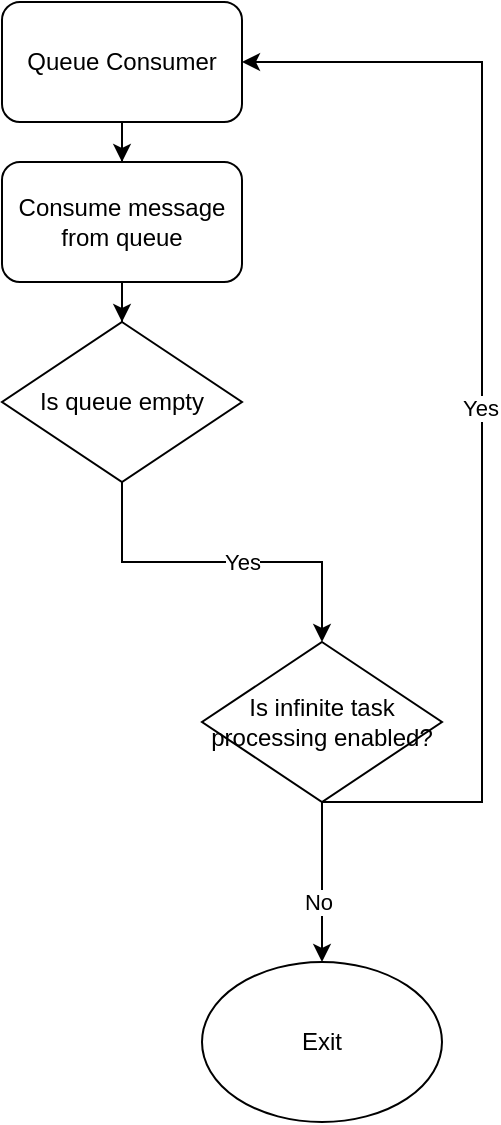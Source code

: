 <mxfile version="27.1.4">
  <diagram name="Page-1" id="APAhfjn8cSoEAcbPUG3s">
    <mxGraphModel dx="925" dy="555" grid="1" gridSize="10" guides="1" tooltips="1" connect="1" arrows="1" fold="1" page="1" pageScale="1" pageWidth="827" pageHeight="1169" math="0" shadow="0">
      <root>
        <mxCell id="0" />
        <mxCell id="1" parent="0" />
        <mxCell id="s0BPI6kT1dO3Of0_2QOO-3" style="edgeStyle=orthogonalEdgeStyle;rounded=0;orthogonalLoop=1;jettySize=auto;html=1;entryX=0.5;entryY=0;entryDx=0;entryDy=0;" edge="1" parent="1" source="s0BPI6kT1dO3Of0_2QOO-1" target="s0BPI6kT1dO3Of0_2QOO-2">
          <mxGeometry relative="1" as="geometry" />
        </mxCell>
        <mxCell id="s0BPI6kT1dO3Of0_2QOO-1" value="Queue Consumer" style="rounded=1;whiteSpace=wrap;html=1;" vertex="1" parent="1">
          <mxGeometry x="240" y="80" width="120" height="60" as="geometry" />
        </mxCell>
        <mxCell id="s0BPI6kT1dO3Of0_2QOO-20" style="edgeStyle=orthogonalEdgeStyle;rounded=0;orthogonalLoop=1;jettySize=auto;html=1;entryX=0.5;entryY=0;entryDx=0;entryDy=0;" edge="1" parent="1" source="s0BPI6kT1dO3Of0_2QOO-2" target="s0BPI6kT1dO3Of0_2QOO-5">
          <mxGeometry relative="1" as="geometry" />
        </mxCell>
        <mxCell id="s0BPI6kT1dO3Of0_2QOO-2" value="Consume message from queue" style="rounded=1;whiteSpace=wrap;html=1;" vertex="1" parent="1">
          <mxGeometry x="240" y="160" width="120" height="60" as="geometry" />
        </mxCell>
        <mxCell id="s0BPI6kT1dO3Of0_2QOO-13" style="edgeStyle=orthogonalEdgeStyle;rounded=0;orthogonalLoop=1;jettySize=auto;html=1;exitX=0.5;exitY=1;exitDx=0;exitDy=0;" edge="1" parent="1" source="s0BPI6kT1dO3Of0_2QOO-5" target="s0BPI6kT1dO3Of0_2QOO-7">
          <mxGeometry relative="1" as="geometry" />
        </mxCell>
        <mxCell id="s0BPI6kT1dO3Of0_2QOO-14" value="Yes" style="edgeLabel;html=1;align=center;verticalAlign=middle;resizable=0;points=[];" vertex="1" connectable="0" parent="s0BPI6kT1dO3Of0_2QOO-13">
          <mxGeometry x="0.109" relative="1" as="geometry">
            <mxPoint as="offset" />
          </mxGeometry>
        </mxCell>
        <mxCell id="s0BPI6kT1dO3Of0_2QOO-5" value="Is queue empty" style="rhombus;whiteSpace=wrap;html=1;" vertex="1" parent="1">
          <mxGeometry x="240" y="240" width="120" height="80" as="geometry" />
        </mxCell>
        <mxCell id="s0BPI6kT1dO3Of0_2QOO-15" style="edgeStyle=orthogonalEdgeStyle;rounded=0;orthogonalLoop=1;jettySize=auto;html=1;exitX=0.5;exitY=1;exitDx=0;exitDy=0;entryX=1;entryY=0.5;entryDx=0;entryDy=0;" edge="1" parent="1" source="s0BPI6kT1dO3Of0_2QOO-7" target="s0BPI6kT1dO3Of0_2QOO-1">
          <mxGeometry relative="1" as="geometry">
            <Array as="points">
              <mxPoint x="480" y="480" />
              <mxPoint x="480" y="110" />
            </Array>
          </mxGeometry>
        </mxCell>
        <mxCell id="s0BPI6kT1dO3Of0_2QOO-16" value="Yes" style="edgeLabel;html=1;align=center;verticalAlign=middle;resizable=0;points=[];" vertex="1" connectable="0" parent="s0BPI6kT1dO3Of0_2QOO-15">
          <mxGeometry x="-0.027" y="1" relative="1" as="geometry">
            <mxPoint as="offset" />
          </mxGeometry>
        </mxCell>
        <mxCell id="s0BPI6kT1dO3Of0_2QOO-18" style="edgeStyle=orthogonalEdgeStyle;rounded=0;orthogonalLoop=1;jettySize=auto;html=1;entryX=0.5;entryY=0;entryDx=0;entryDy=0;" edge="1" parent="1" source="s0BPI6kT1dO3Of0_2QOO-7" target="s0BPI6kT1dO3Of0_2QOO-17">
          <mxGeometry relative="1" as="geometry" />
        </mxCell>
        <mxCell id="s0BPI6kT1dO3Of0_2QOO-19" value="No" style="edgeLabel;html=1;align=center;verticalAlign=middle;resizable=0;points=[];" vertex="1" connectable="0" parent="s0BPI6kT1dO3Of0_2QOO-18">
          <mxGeometry x="0.232" y="-2" relative="1" as="geometry">
            <mxPoint as="offset" />
          </mxGeometry>
        </mxCell>
        <mxCell id="s0BPI6kT1dO3Of0_2QOO-7" value="Is infinite task processing enabled?" style="rhombus;whiteSpace=wrap;html=1;" vertex="1" parent="1">
          <mxGeometry x="340" y="400" width="120" height="80" as="geometry" />
        </mxCell>
        <mxCell id="s0BPI6kT1dO3Of0_2QOO-17" value="Exit" style="ellipse;whiteSpace=wrap;html=1;" vertex="1" parent="1">
          <mxGeometry x="340" y="560" width="120" height="80" as="geometry" />
        </mxCell>
      </root>
    </mxGraphModel>
  </diagram>
</mxfile>
